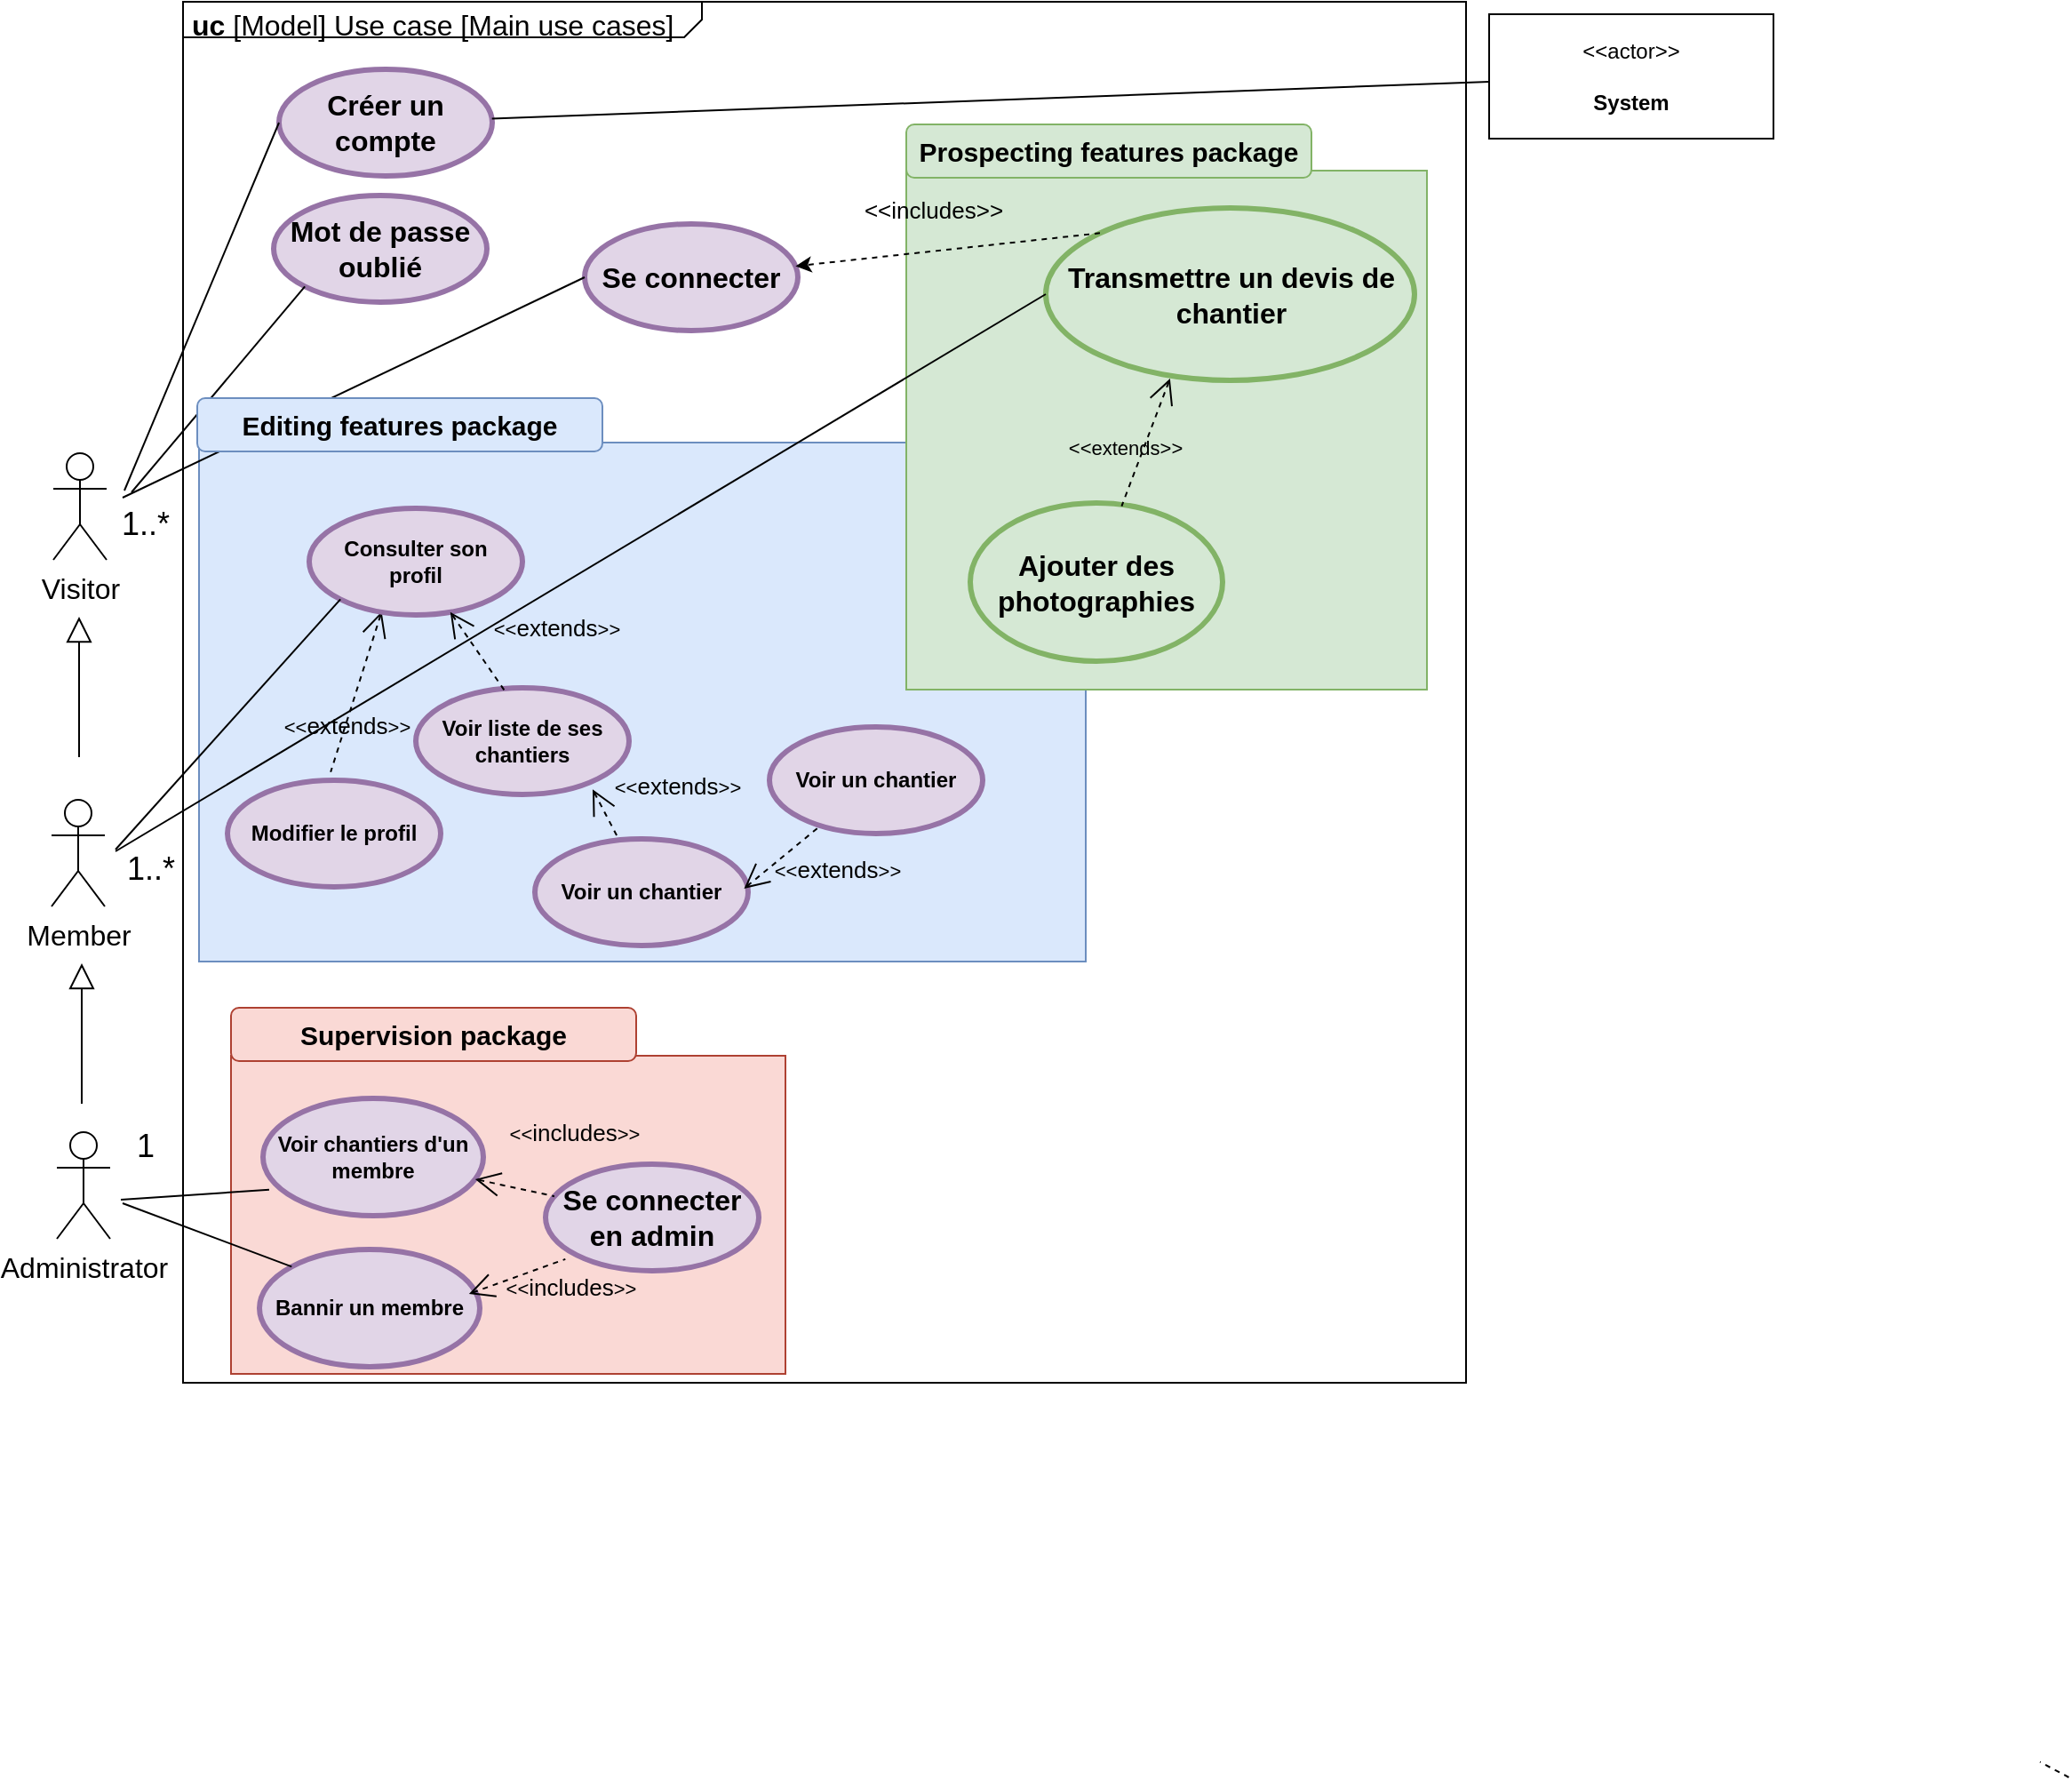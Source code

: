 <mxfile version="24.7.1" type="device">
  <diagram name="Page-1" id="05MfnQ0NZq2dYdthDuhW">
    <mxGraphModel dx="2462" dy="1215" grid="0" gridSize="10" guides="0" tooltips="1" connect="1" arrows="1" fold="1" page="0" pageScale="1" pageWidth="850" pageHeight="1100" math="0" shadow="0">
      <root>
        <mxCell id="0" />
        <mxCell id="1" parent="0" />
        <mxCell id="WFko4zmKnCE938w7qs8y-25" value="" style="rounded=0;whiteSpace=wrap;html=1;fillColor=#fad9d5;strokeColor=#ae4132;" vertex="1" parent="1">
          <mxGeometry x="-389" y="240" width="312" height="179" as="geometry" />
        </mxCell>
        <mxCell id="WFko4zmKnCE938w7qs8y-22" value="" style="rounded=0;whiteSpace=wrap;html=1;fillColor=#dae8fc;strokeColor=#6c8ebf;" vertex="1" parent="1">
          <mxGeometry x="-407" y="-105" width="499" height="292" as="geometry" />
        </mxCell>
        <mxCell id="juByfviAw0Jj-PWpW_E5-2" value="&lt;p style=&quot;margin:0px;margin-top:4px;margin-left:5px;text-align:left;&quot;&gt;&lt;b&gt;uc&lt;/b&gt; [Model] Use case [Main use cases]&lt;br&gt;&lt;/p&gt;" style="html=1;shape=mxgraph.sysml.package;overflow=fill;labelX=292.69;align=left;spacingLeft=5;verticalAlign=top;spacingTop=-3;fontSize=16;fillColor=none;" parent="1" vertex="1">
          <mxGeometry x="-416" y="-353" width="722" height="777" as="geometry" />
        </mxCell>
        <mxCell id="juByfviAw0Jj-PWpW_E5-1" value="Visitor" style="shape=umlActor;html=1;verticalLabelPosition=bottom;verticalAlign=top;align=center;fontSize=16;" parent="1" vertex="1">
          <mxGeometry x="-489" y="-99" width="30" height="60" as="geometry" />
        </mxCell>
        <mxCell id="juByfviAw0Jj-PWpW_E5-9" value="Administrator" style="shape=umlActor;html=1;verticalLabelPosition=bottom;verticalAlign=top;align=center;fontSize=16;" parent="1" vertex="1">
          <mxGeometry x="-487" y="283" width="30" height="60" as="geometry" />
        </mxCell>
        <mxCell id="juByfviAw0Jj-PWpW_E5-22" value="Créer un compte" style="shape=ellipse;html=1;strokeWidth=3;fontStyle=1;whiteSpace=wrap;align=center;perimeter=ellipsePerimeter;fontSize=16;fillColor=#e1d5e7;strokeColor=#9673a6;" parent="1" vertex="1">
          <mxGeometry x="-362" y="-315" width="120" height="60" as="geometry" />
        </mxCell>
        <mxCell id="juByfviAw0Jj-PWpW_E5-33" value="" style="edgeStyle=none;html=1;endArrow=none;verticalAlign=bottom;rounded=0;fontSize=12;startSize=8;endSize=8;curved=1;entryX=0;entryY=0.5;entryDx=0;entryDy=0;" parent="1" target="juByfviAw0Jj-PWpW_E5-22" edge="1">
          <mxGeometry width="160" relative="1" as="geometry">
            <mxPoint x="-449" y="-78" as="sourcePoint" />
            <mxPoint x="-299" y="-58" as="targetPoint" />
          </mxGeometry>
        </mxCell>
        <mxCell id="juByfviAw0Jj-PWpW_E5-34" value="1..*" style="text;html=1;strokeColor=none;fillColor=none;align=center;verticalAlign=middle;whiteSpace=wrap;rounded=0;fontSize=18;" parent="1" vertex="1">
          <mxGeometry x="-467" y="-74" width="60" height="30" as="geometry" />
        </mxCell>
        <mxCell id="juByfviAw0Jj-PWpW_E5-35" value="1" style="text;html=1;strokeColor=none;fillColor=none;align=center;verticalAlign=middle;whiteSpace=wrap;rounded=0;fontSize=18;" parent="1" vertex="1">
          <mxGeometry x="-467" y="276" width="60" height="30" as="geometry" />
        </mxCell>
        <mxCell id="juByfviAw0Jj-PWpW_E5-42" value="1..*" style="text;html=1;strokeColor=none;fillColor=none;align=center;verticalAlign=middle;whiteSpace=wrap;rounded=0;fontSize=18;" parent="1" vertex="1">
          <mxGeometry x="-464" y="120" width="60" height="30" as="geometry" />
        </mxCell>
        <mxCell id="ZTB70UHZOq6osIooB2S0-3" value="Se connecter en admin" style="shape=ellipse;html=1;strokeWidth=3;fontStyle=1;whiteSpace=wrap;align=center;perimeter=ellipsePerimeter;fontSize=16;fillColor=#e1d5e7;strokeColor=#9673a6;" parent="1" vertex="1">
          <mxGeometry x="-212" y="301" width="120" height="60" as="geometry" />
        </mxCell>
        <mxCell id="ZTB70UHZOq6osIooB2S0-14" value="" style="edgeStyle=none;html=1;endArrow=block;endFill=0;endSize=12;verticalAlign=bottom;rounded=0;" parent="1" edge="1">
          <mxGeometry width="160" relative="1" as="geometry">
            <mxPoint x="-474.5" y="72" as="sourcePoint" />
            <mxPoint x="-474.5" y="-7" as="targetPoint" />
          </mxGeometry>
        </mxCell>
        <mxCell id="ZTB70UHZOq6osIooB2S0-27" value="&amp;lt;&amp;lt;actor&amp;gt;&amp;gt;&lt;br&gt;&lt;br&gt;&lt;b&gt;System&lt;/b&gt;" style="html=1;align=center;verticalAlign=middle;dashed=0;whiteSpace=wrap;" parent="1" vertex="1">
          <mxGeometry x="319" y="-346" width="160" height="70" as="geometry" />
        </mxCell>
        <mxCell id="ZTB70UHZOq6osIooB2S0-34" value="Modifier le profil" style="shape=ellipse;html=1;strokeWidth=3;fontStyle=1;whiteSpace=wrap;align=center;perimeter=ellipsePerimeter;fillColor=#e1d5e7;strokeColor=#9673a6;" parent="1" vertex="1">
          <mxGeometry x="-391" y="85" width="120" height="60" as="geometry" />
        </mxCell>
        <mxCell id="ZTB70UHZOq6osIooB2S0-35" value="&amp;lt;&amp;lt;&lt;font style=&quot;font-size: 13px;&quot;&gt;extends&lt;/font&gt;&amp;gt;&amp;gt;" style="edgeStyle=none;html=1;startArrow=open;endArrow=none;startSize=12;verticalAlign=bottom;dashed=1;labelBackgroundColor=none;rounded=0;entryX=0.484;entryY=-0.077;entryDx=0;entryDy=0;entryPerimeter=0;exitX=0.34;exitY=0.969;exitDx=0;exitDy=0;exitPerimeter=0;" parent="1" source="ZTB70UHZOq6osIooB2S0-29" target="ZTB70UHZOq6osIooB2S0-34" edge="1">
          <mxGeometry x="0.635" y="4" width="160" relative="1" as="geometry">
            <mxPoint x="52" y="231" as="sourcePoint" />
            <mxPoint x="212" y="231" as="targetPoint" />
            <mxPoint as="offset" />
          </mxGeometry>
        </mxCell>
        <mxCell id="tWiFx3bkkMWojGT3dU3W-35" value="" style="edgeStyle=none;endArrow=none;exitX=0.01;exitY=0.85;dashed=1;html=1;rounded=0;fontSize=12;startSize=8;endSize=8;curved=1;entryX=0.95;entryY=0.339;entryDx=0;entryDy=0;entryPerimeter=0;exitDx=0;exitDy=0;exitPerimeter=0;" parent="1" edge="1">
          <mxGeometry x="1" relative="1" as="geometry">
            <mxPoint x="629" y="637.34" as="targetPoint" />
            <mxPoint x="645.2" y="646" as="sourcePoint" />
          </mxGeometry>
        </mxCell>
        <mxCell id="XsseNjhBk4zMniZC2Q9c-3" value="" style="rounded=0;whiteSpace=wrap;html=1;fillColor=#d5e8d4;strokeColor=#82b366;" parent="1" vertex="1">
          <mxGeometry x="-9" y="-258" width="293" height="292" as="geometry" />
        </mxCell>
        <mxCell id="XsseNjhBk4zMniZC2Q9c-4" value="Ajouter des photographies" style="shape=ellipse;html=1;strokeWidth=3;fontStyle=1;whiteSpace=wrap;align=center;perimeter=ellipsePerimeter;fontSize=16;fillColor=#d5e8d4;strokeColor=#82b366;" parent="1" vertex="1">
          <mxGeometry x="27" y="-71" width="142" height="89" as="geometry" />
        </mxCell>
        <mxCell id="XsseNjhBk4zMniZC2Q9c-6" value="Transmettre un devis de chantier" style="shape=ellipse;html=1;strokeWidth=3;fontStyle=1;whiteSpace=wrap;align=center;perimeter=ellipsePerimeter;fontSize=16;fillColor=#d5e8d4;strokeColor=#82b366;" parent="1" vertex="1">
          <mxGeometry x="69.5" y="-237" width="207.5" height="97" as="geometry" />
        </mxCell>
        <mxCell id="XsseNjhBk4zMniZC2Q9c-7" value="&amp;lt;&amp;lt;extends&amp;gt;&amp;gt;" style="edgeStyle=none;html=1;startArrow=open;endArrow=none;startSize=12;verticalAlign=bottom;dashed=1;labelBackgroundColor=none;rounded=0;exitX=0.337;exitY=0.99;exitDx=0;exitDy=0;exitPerimeter=0;entryX=0.6;entryY=0.02;entryDx=0;entryDy=0;entryPerimeter=0;" parent="1" source="XsseNjhBk4zMniZC2Q9c-6" target="XsseNjhBk4zMniZC2Q9c-4" edge="1">
          <mxGeometry x="0.403" y="-7" width="160" relative="1" as="geometry">
            <mxPoint x="-199" y="221" as="sourcePoint" />
            <mxPoint x="-39" y="221" as="targetPoint" />
            <mxPoint as="offset" />
          </mxGeometry>
        </mxCell>
        <mxCell id="XsseNjhBk4zMniZC2Q9c-9" value="Prospecting features package" style="text;html=1;strokeColor=#82b366;fillColor=#d5e8d4;align=center;verticalAlign=middle;whiteSpace=wrap;rounded=1;fontSize=15;fontStyle=1" parent="1" vertex="1">
          <mxGeometry x="-9" y="-284" width="228" height="30" as="geometry" />
        </mxCell>
        <mxCell id="WFko4zmKnCE938w7qs8y-2" value="" style="endArrow=none;html=1;rounded=0;entryX=0;entryY=0.5;entryDx=0;entryDy=0;" edge="1" parent="1" target="XsseNjhBk4zMniZC2Q9c-6">
          <mxGeometry width="50" height="50" relative="1" as="geometry">
            <mxPoint x="-454" y="125" as="sourcePoint" />
            <mxPoint x="-404" y="75" as="targetPoint" />
          </mxGeometry>
        </mxCell>
        <mxCell id="juByfviAw0Jj-PWpW_E5-17" value="Member" style="shape=umlActor;html=1;verticalLabelPosition=bottom;verticalAlign=top;align=center;fontSize=16;" parent="1" vertex="1">
          <mxGeometry x="-490" y="96" width="30" height="60" as="geometry" />
        </mxCell>
        <mxCell id="WFko4zmKnCE938w7qs8y-4" value="" style="edgeStyle=none;html=1;endArrow=block;endFill=0;endSize=12;verticalAlign=bottom;rounded=0;" edge="1" parent="1">
          <mxGeometry width="160" relative="1" as="geometry">
            <mxPoint x="-473" y="267" as="sourcePoint" />
            <mxPoint x="-473" y="188" as="targetPoint" />
          </mxGeometry>
        </mxCell>
        <mxCell id="WFko4zmKnCE938w7qs8y-5" value="" style="edgeStyle=none;html=1;endArrow=none;verticalAlign=bottom;rounded=0;fontSize=12;startSize=8;endSize=8;curved=1;entryX=0.028;entryY=0.779;entryDx=0;entryDy=0;exitX=0.616;exitY=0.759;exitDx=0;exitDy=0;exitPerimeter=0;entryPerimeter=0;" edge="1" parent="1" target="WFko4zmKnCE938w7qs8y-23">
          <mxGeometry width="160" relative="1" as="geometry">
            <mxPoint x="-451" y="321" as="sourcePoint" />
            <mxPoint x="-340" y="115" as="targetPoint" />
          </mxGeometry>
        </mxCell>
        <mxCell id="WFko4zmKnCE938w7qs8y-8" value="Mot de passe oublié" style="shape=ellipse;html=1;strokeWidth=3;fontStyle=1;whiteSpace=wrap;align=center;perimeter=ellipsePerimeter;fontSize=16;fillColor=#e1d5e7;strokeColor=#9673a6;" vertex="1" parent="1">
          <mxGeometry x="-365" y="-244" width="120" height="60" as="geometry" />
        </mxCell>
        <mxCell id="WFko4zmKnCE938w7qs8y-9" value="&lt;div&gt;Se connecter&lt;/div&gt;" style="shape=ellipse;html=1;strokeWidth=3;fontStyle=1;whiteSpace=wrap;align=center;perimeter=ellipsePerimeter;fontSize=16;fillColor=#e1d5e7;strokeColor=#9673a6;" vertex="1" parent="1">
          <mxGeometry x="-190" y="-228" width="120" height="60" as="geometry" />
        </mxCell>
        <mxCell id="ZTB70UHZOq6osIooB2S0-29" value="&lt;div&gt;Consulter son&lt;br&gt;&lt;/div&gt;&lt;div&gt;profil&lt;/div&gt;" style="shape=ellipse;html=1;strokeWidth=3;fontStyle=1;whiteSpace=wrap;align=center;perimeter=ellipsePerimeter;fillColor=#e1d5e7;strokeColor=#9673a6;" parent="1" vertex="1">
          <mxGeometry x="-345" y="-68" width="120" height="60" as="geometry" />
        </mxCell>
        <mxCell id="WFko4zmKnCE938w7qs8y-11" value="" style="edgeStyle=none;html=1;endArrow=none;verticalAlign=bottom;rounded=0;fontSize=12;startSize=8;endSize=8;curved=1;entryX=0;entryY=0.5;entryDx=0;entryDy=0;" edge="1" parent="1" target="WFko4zmKnCE938w7qs8y-9">
          <mxGeometry width="160" relative="1" as="geometry">
            <mxPoint x="-450" y="-74" as="sourcePoint" />
            <mxPoint x="-348" y="-299" as="targetPoint" />
          </mxGeometry>
        </mxCell>
        <mxCell id="WFko4zmKnCE938w7qs8y-12" value="" style="edgeStyle=none;html=1;endArrow=none;verticalAlign=bottom;rounded=0;fontSize=12;startSize=8;endSize=8;curved=1;entryX=0;entryY=1;entryDx=0;entryDy=0;" edge="1" parent="1" target="WFko4zmKnCE938w7qs8y-8">
          <mxGeometry width="160" relative="1" as="geometry">
            <mxPoint x="-445" y="-77" as="sourcePoint" />
            <mxPoint x="-338" y="-289" as="targetPoint" />
          </mxGeometry>
        </mxCell>
        <mxCell id="WFko4zmKnCE938w7qs8y-13" value="&lt;font style=&quot;font-size: 13px;&quot;&gt;&amp;lt;&amp;lt;includes&amp;gt;&amp;gt;&lt;/font&gt;" style="edgeStyle=none;html=1;startArrow=none;endArrow=classic;startSize=12;verticalAlign=bottom;dashed=1;labelBackgroundColor=none;rounded=0;exitX=0;exitY=0;exitDx=0;exitDy=0;endFill=1;startFill=0;" edge="1" parent="1" source="XsseNjhBk4zMniZC2Q9c-6" target="WFko4zmKnCE938w7qs8y-9">
          <mxGeometry x="0.082" y="-12" width="160" relative="1" as="geometry">
            <mxPoint x="-189" y="-131" as="sourcePoint" />
            <mxPoint x="-235" y="-218" as="targetPoint" />
            <mxPoint as="offset" />
          </mxGeometry>
        </mxCell>
        <mxCell id="WFko4zmKnCE938w7qs8y-14" value="" style="edgeStyle=none;html=1;endArrow=none;verticalAlign=bottom;rounded=0;fontSize=12;startSize=8;endSize=8;curved=1;entryX=0;entryY=1;entryDx=0;entryDy=0;" edge="1" parent="1" target="ZTB70UHZOq6osIooB2S0-29">
          <mxGeometry width="160" relative="1" as="geometry">
            <mxPoint x="-454" y="124" as="sourcePoint" />
            <mxPoint x="-343" y="58" as="targetPoint" />
          </mxGeometry>
        </mxCell>
        <mxCell id="WFko4zmKnCE938w7qs8y-15" value="Voir liste de ses chantiers" style="shape=ellipse;html=1;strokeWidth=3;fontStyle=1;whiteSpace=wrap;align=center;perimeter=ellipsePerimeter;fillColor=#e1d5e7;strokeColor=#9673a6;" vertex="1" parent="1">
          <mxGeometry x="-285" y="33" width="120" height="60" as="geometry" />
        </mxCell>
        <mxCell id="WFko4zmKnCE938w7qs8y-16" value="&amp;lt;&amp;lt;&lt;font style=&quot;font-size: 13px;&quot;&gt;extends&lt;/font&gt;&amp;gt;&amp;gt;" style="edgeStyle=none;html=1;startArrow=open;endArrow=none;startSize=12;verticalAlign=bottom;dashed=1;labelBackgroundColor=none;rounded=0;entryX=0.416;entryY=0.025;entryDx=0;entryDy=0;entryPerimeter=0;" edge="1" parent="1" source="ZTB70UHZOq6osIooB2S0-29" target="WFko4zmKnCE938w7qs8y-15">
          <mxGeometry x="0.88" y="38" width="160" relative="1" as="geometry">
            <mxPoint x="-247" y="2" as="sourcePoint" />
            <mxPoint x="-234" y="55" as="targetPoint" />
            <mxPoint as="offset" />
          </mxGeometry>
        </mxCell>
        <mxCell id="WFko4zmKnCE938w7qs8y-17" value="Voir un chantier" style="shape=ellipse;html=1;strokeWidth=3;fontStyle=1;whiteSpace=wrap;align=center;perimeter=ellipsePerimeter;fillColor=#e1d5e7;strokeColor=#9673a6;" vertex="1" parent="1">
          <mxGeometry x="-218" y="118" width="120" height="60" as="geometry" />
        </mxCell>
        <mxCell id="WFko4zmKnCE938w7qs8y-18" value="&amp;lt;&amp;lt;&lt;font style=&quot;font-size: 13px;&quot;&gt;extends&lt;/font&gt;&amp;gt;&amp;gt;" style="edgeStyle=none;html=1;startArrow=open;endArrow=none;startSize=12;verticalAlign=bottom;dashed=1;labelBackgroundColor=none;rounded=0;entryX=0.392;entryY=-0.001;entryDx=0;entryDy=0;entryPerimeter=0;exitX=0.829;exitY=0.952;exitDx=0;exitDy=0;exitPerimeter=0;" edge="1" parent="1" source="WFko4zmKnCE938w7qs8y-15" target="WFko4zmKnCE938w7qs8y-17">
          <mxGeometry x="0.88" y="38" width="160" relative="1" as="geometry">
            <mxPoint x="-189" y="92" as="sourcePoint" />
            <mxPoint x="-158" y="146" as="targetPoint" />
            <mxPoint as="offset" />
          </mxGeometry>
        </mxCell>
        <mxCell id="WFko4zmKnCE938w7qs8y-19" value="Voir un chantier" style="shape=ellipse;html=1;strokeWidth=3;fontStyle=1;whiteSpace=wrap;align=center;perimeter=ellipsePerimeter;fillColor=#e1d5e7;strokeColor=#9673a6;" vertex="1" parent="1">
          <mxGeometry x="-86" y="55" width="120" height="60" as="geometry" />
        </mxCell>
        <mxCell id="WFko4zmKnCE938w7qs8y-20" value="&amp;lt;&amp;lt;&lt;font style=&quot;font-size: 13px;&quot;&gt;extends&lt;/font&gt;&amp;gt;&amp;gt;" style="edgeStyle=none;html=1;startArrow=open;endArrow=none;startSize=12;verticalAlign=bottom;dashed=1;labelBackgroundColor=none;rounded=0;exitX=1;exitY=0;exitDx=0;exitDy=0;" edge="1" parent="1" target="WFko4zmKnCE938w7qs8y-19">
          <mxGeometry x="0.458" y="-33" width="160" relative="1" as="geometry">
            <mxPoint x="-100.265" y="145.942" as="sourcePoint" />
            <mxPoint x="-42.24" y="114.46" as="targetPoint" />
            <mxPoint as="offset" />
          </mxGeometry>
        </mxCell>
        <mxCell id="WFko4zmKnCE938w7qs8y-21" value="Editing features package" style="text;html=1;strokeColor=#6c8ebf;fillColor=#dae8fc;align=center;verticalAlign=middle;whiteSpace=wrap;rounded=1;fontSize=15;fontStyle=1" vertex="1" parent="1">
          <mxGeometry x="-408" y="-130" width="228" height="30" as="geometry" />
        </mxCell>
        <mxCell id="WFko4zmKnCE938w7qs8y-23" value="Voir chantiers d&#39;un membre" style="shape=ellipse;html=1;strokeWidth=3;fontStyle=1;whiteSpace=wrap;align=center;perimeter=ellipsePerimeter;fillColor=#e1d5e7;strokeColor=#9673a6;" vertex="1" parent="1">
          <mxGeometry x="-371" y="264" width="124" height="66" as="geometry" />
        </mxCell>
        <mxCell id="WFko4zmKnCE938w7qs8y-24" value="&amp;lt;&amp;lt;&lt;font style=&quot;font-size: 13px;&quot;&gt;includes&lt;/font&gt;&amp;gt;&amp;gt;" style="edgeStyle=none;html=1;startArrow=open;endArrow=none;startSize=12;verticalAlign=bottom;dashed=1;labelBackgroundColor=none;rounded=0;" edge="1" parent="1" source="WFko4zmKnCE938w7qs8y-23" target="ZTB70UHZOq6osIooB2S0-3">
          <mxGeometry x="1" y="28" width="160" relative="1" as="geometry">
            <mxPoint x="-283" y="237" as="sourcePoint" />
            <mxPoint x="-253" y="280" as="targetPoint" />
            <mxPoint x="5" y="2" as="offset" />
          </mxGeometry>
        </mxCell>
        <mxCell id="WFko4zmKnCE938w7qs8y-26" value="Supervision package" style="text;html=1;strokeColor=#ae4132;fillColor=#fad9d5;align=center;verticalAlign=middle;whiteSpace=wrap;rounded=1;fontSize=15;fontStyle=1" vertex="1" parent="1">
          <mxGeometry x="-389" y="213" width="228" height="30" as="geometry" />
        </mxCell>
        <mxCell id="WFko4zmKnCE938w7qs8y-27" value="" style="edgeStyle=none;html=1;endArrow=none;verticalAlign=bottom;rounded=0;fontSize=12;startSize=8;endSize=8;curved=1;" edge="1" parent="1" source="juByfviAw0Jj-PWpW_E5-22" target="ZTB70UHZOq6osIooB2S0-27">
          <mxGeometry width="160" relative="1" as="geometry">
            <mxPoint x="-126" y="-321" as="sourcePoint" />
            <mxPoint x="-39" y="-567" as="targetPoint" />
          </mxGeometry>
        </mxCell>
        <mxCell id="WFko4zmKnCE938w7qs8y-29" value="Bannir un membre" style="shape=ellipse;html=1;strokeWidth=3;fontStyle=1;whiteSpace=wrap;align=center;perimeter=ellipsePerimeter;fillColor=#e1d5e7;strokeColor=#9673a6;" vertex="1" parent="1">
          <mxGeometry x="-373" y="349" width="124" height="66" as="geometry" />
        </mxCell>
        <mxCell id="WFko4zmKnCE938w7qs8y-30" value="" style="edgeStyle=none;html=1;endArrow=none;verticalAlign=bottom;rounded=0;fontSize=12;startSize=8;endSize=8;curved=1;entryX=0;entryY=0;entryDx=0;entryDy=0;" edge="1" parent="1" target="WFko4zmKnCE938w7qs8y-29">
          <mxGeometry width="160" relative="1" as="geometry">
            <mxPoint x="-450" y="323" as="sourcePoint" />
            <mxPoint x="-358" y="325" as="targetPoint" />
          </mxGeometry>
        </mxCell>
        <mxCell id="WFko4zmKnCE938w7qs8y-31" value="&amp;lt;&amp;lt;&lt;font style=&quot;font-size: 13px;&quot;&gt;includes&lt;/font&gt;&amp;gt;&amp;gt;" style="edgeStyle=none;html=1;startArrow=open;endArrow=none;startSize=12;verticalAlign=bottom;dashed=1;labelBackgroundColor=none;rounded=0;exitX=0.951;exitY=0.288;exitDx=0;exitDy=0;exitPerimeter=0;" edge="1" parent="1">
          <mxGeometry x="0.78" y="-26" width="160" relative="1" as="geometry">
            <mxPoint x="-255.076" y="374.008" as="sourcePoint" />
            <mxPoint x="-200.842" y="354.425" as="targetPoint" />
            <mxPoint as="offset" />
          </mxGeometry>
        </mxCell>
      </root>
    </mxGraphModel>
  </diagram>
</mxfile>
